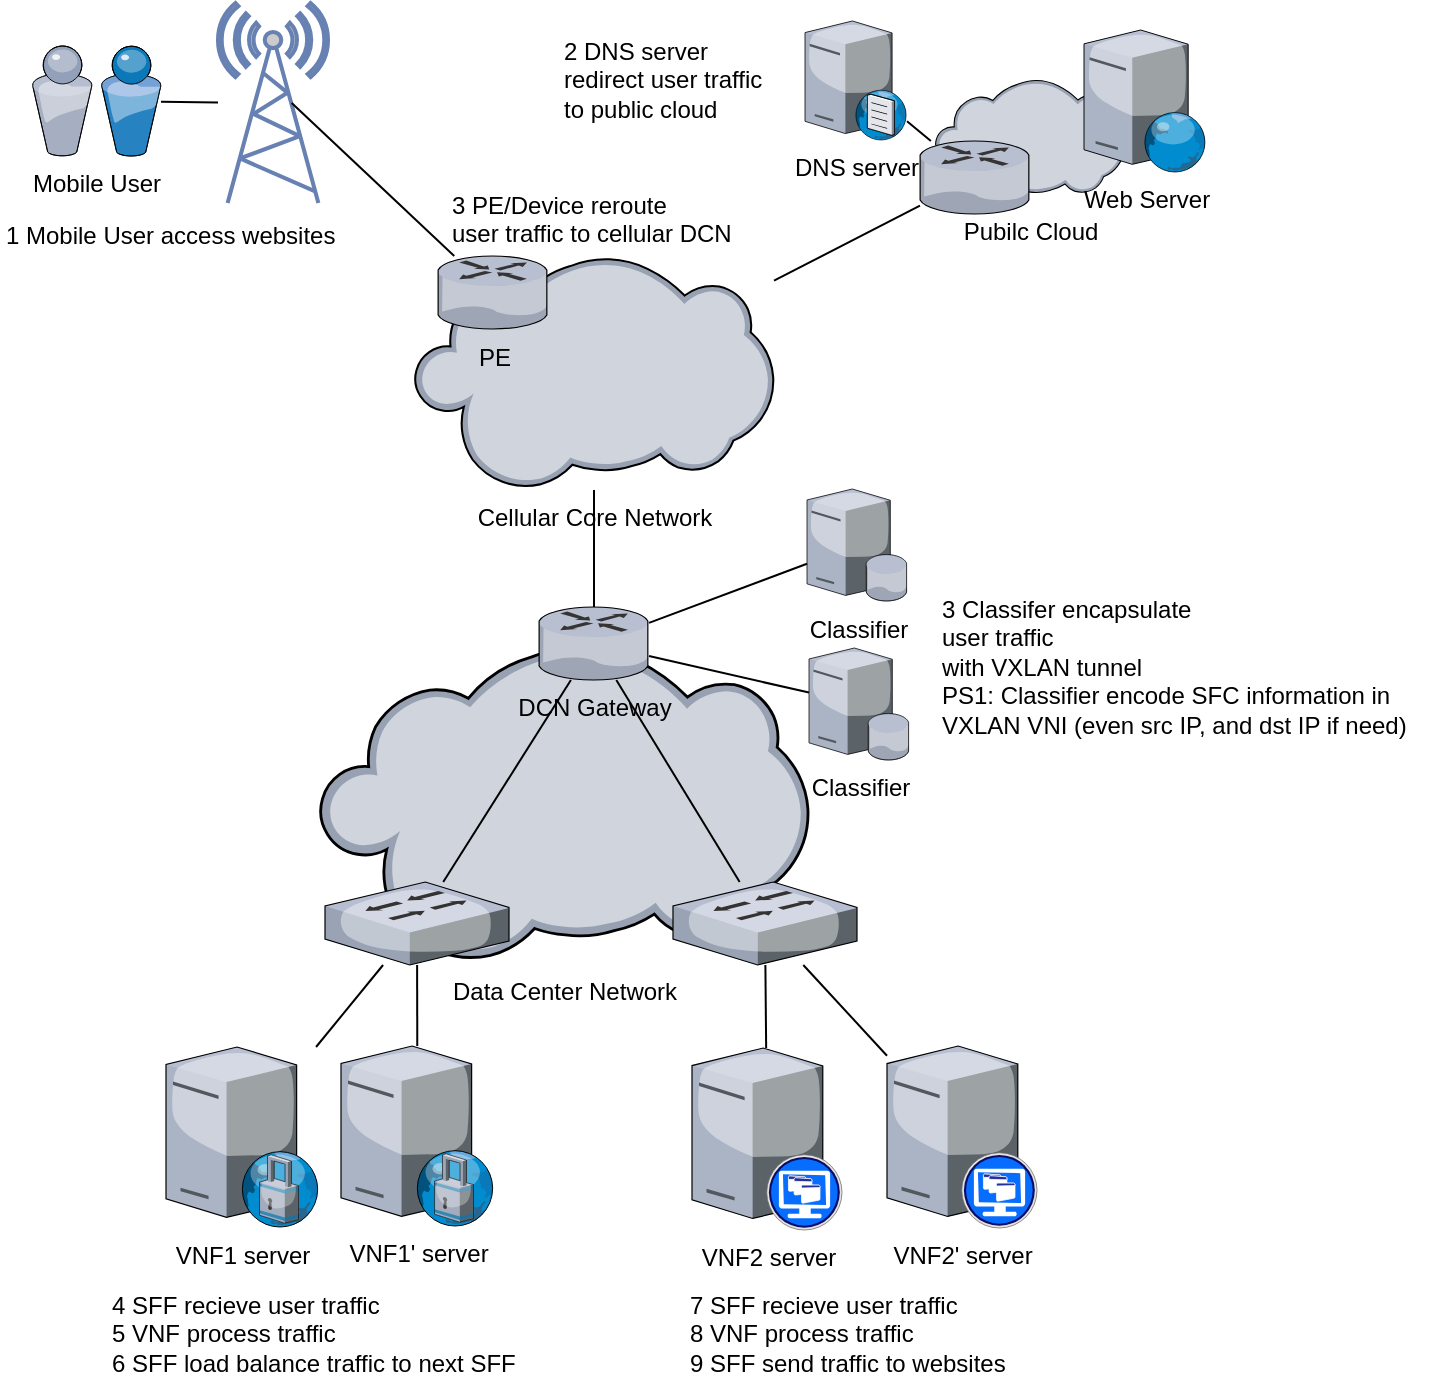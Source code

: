 <mxfile version="10.9.5" type="device"><diagram id="p90BRhpfV1EHMOvm6AgT" name="Page-1"><mxGraphModel dx="946" dy="520" grid="1" gridSize="10" guides="1" tooltips="1" connect="1" arrows="1" fold="1" page="1" pageScale="1" pageWidth="827" pageHeight="1169" math="0" shadow="0"><root><mxCell id="0"/><mxCell id="1" parent="0"/><mxCell id="87FGLrpthr5kCHmhkYuN-23" value="Cellular Core Network" style="verticalLabelPosition=bottom;aspect=fixed;html=1;verticalAlign=top;strokeColor=none;align=center;outlineConnect=0;shape=mxgraph.citrix.cloud;" parent="1" vertex="1"><mxGeometry x="298" y="243" width="180" height="117" as="geometry"/></mxCell><mxCell id="87FGLrpthr5kCHmhkYuN-2" value="Data Center Network" style="verticalLabelPosition=bottom;aspect=fixed;html=1;verticalAlign=top;strokeColor=none;align=center;outlineConnect=0;shape=mxgraph.citrix.cloud;" parent="1" vertex="1"><mxGeometry x="250.5" y="436.5" width="245" height="160" as="geometry"/></mxCell><mxCell id="87FGLrpthr5kCHmhkYuN-1" value="DCN Gateway" style="verticalLabelPosition=bottom;aspect=fixed;html=1;verticalAlign=top;strokeColor=none;align=center;outlineConnect=0;shape=mxgraph.citrix.router;" parent="1" vertex="1"><mxGeometry x="360.5" y="418.5" width="55" height="36.5" as="geometry"/></mxCell><mxCell id="87FGLrpthr5kCHmhkYuN-3" value="" style="verticalLabelPosition=bottom;aspect=fixed;html=1;verticalAlign=top;strokeColor=none;align=center;outlineConnect=0;shape=mxgraph.citrix.switch;" parent="1" vertex="1"><mxGeometry x="253.5" y="556" width="92" height="41.5" as="geometry"/></mxCell><mxCell id="87FGLrpthr5kCHmhkYuN-4" value="" style="endArrow=none;html=1;" parent="1" source="87FGLrpthr5kCHmhkYuN-3" target="87FGLrpthr5kCHmhkYuN-1" edge="1"><mxGeometry width="50" height="50" relative="1" as="geometry"><mxPoint x="250.5" y="668" as="sourcePoint"/><mxPoint x="300.5" y="618" as="targetPoint"/></mxGeometry></mxCell><mxCell id="87FGLrpthr5kCHmhkYuN-5" value="" style="endArrow=none;html=1;" parent="1" source="87FGLrpthr5kCHmhkYuN-7" target="87FGLrpthr5kCHmhkYuN-3" edge="1"><mxGeometry width="50" height="50" relative="1" as="geometry"><mxPoint x="90.5" y="608" as="sourcePoint"/><mxPoint x="140.5" y="558" as="targetPoint"/></mxGeometry></mxCell><mxCell id="87FGLrpthr5kCHmhkYuN-7" value="VNF1' server" style="verticalLabelPosition=bottom;aspect=fixed;html=1;verticalAlign=top;strokeColor=none;align=center;outlineConnect=0;shape=mxgraph.citrix.proxy_server;" parent="1" vertex="1"><mxGeometry x="261.5" y="638" width="76.5" height="90" as="geometry"/></mxCell><mxCell id="87FGLrpthr5kCHmhkYuN-8" value="DNS server" style="verticalLabelPosition=bottom;aspect=fixed;html=1;verticalAlign=top;strokeColor=none;align=center;outlineConnect=0;shape=mxgraph.citrix.dns_server;" parent="1" vertex="1"><mxGeometry x="493.5" y="124" width="51" height="61" as="geometry"/></mxCell><mxCell id="87FGLrpthr5kCHmhkYuN-9" value="" style="verticalLabelPosition=bottom;aspect=fixed;html=1;verticalAlign=top;strokeColor=none;align=center;outlineConnect=0;shape=mxgraph.citrix.switch;" parent="1" vertex="1"><mxGeometry x="427.5" y="556" width="92" height="41.5" as="geometry"/></mxCell><mxCell id="87FGLrpthr5kCHmhkYuN-10" value="" style="endArrow=none;html=1;" parent="1" source="87FGLrpthr5kCHmhkYuN-9" target="87FGLrpthr5kCHmhkYuN-1" edge="1"><mxGeometry width="50" height="50" relative="1" as="geometry"><mxPoint x="334.874" y="566" as="sourcePoint"/><mxPoint x="375.635" y="465" as="targetPoint"/></mxGeometry></mxCell><mxCell id="87FGLrpthr5kCHmhkYuN-12" value="Pubilc Cloud" style="verticalLabelPosition=bottom;aspect=fixed;html=1;verticalAlign=top;strokeColor=none;align=center;outlineConnect=0;shape=mxgraph.citrix.cloud;" parent="1" vertex="1"><mxGeometry x="558.5" y="154.5" width="95" height="62" as="geometry"/></mxCell><mxCell id="87FGLrpthr5kCHmhkYuN-13" value="" style="verticalLabelPosition=bottom;aspect=fixed;html=1;verticalAlign=top;strokeColor=none;align=center;outlineConnect=0;shape=mxgraph.citrix.router;" parent="1" vertex="1"><mxGeometry x="551" y="185.5" width="55" height="36.5" as="geometry"/></mxCell><mxCell id="87FGLrpthr5kCHmhkYuN-14" value="" style="endArrow=none;html=1;" parent="1" source="87FGLrpthr5kCHmhkYuN-13" target="87FGLrpthr5kCHmhkYuN-23" edge="1"><mxGeometry width="50" height="50" relative="1" as="geometry"><mxPoint x="470.828" y="566" as="sourcePoint"/><mxPoint x="409.146" y="465" as="targetPoint"/></mxGeometry></mxCell><mxCell id="87FGLrpthr5kCHmhkYuN-16" value="Mobile User" style="verticalLabelPosition=bottom;aspect=fixed;html=1;verticalAlign=top;strokeColor=none;align=center;outlineConnect=0;shape=mxgraph.citrix.users;" parent="1" vertex="1"><mxGeometry x="107" y="138" width="64.5" height="55" as="geometry"/></mxCell><mxCell id="87FGLrpthr5kCHmhkYuN-17" value="" style="endArrow=none;html=1;" parent="1" source="HO8jNP6XqnR88HrMPUjb-5" target="87FGLrpthr5kCHmhkYuN-16" edge="1"><mxGeometry width="50" height="50" relative="1" as="geometry"><mxPoint x="622" y="435.377" as="sourcePoint"/><mxPoint x="372" y="445.623" as="targetPoint"/></mxGeometry></mxCell><mxCell id="87FGLrpthr5kCHmhkYuN-19" value="Classifier" style="verticalLabelPosition=bottom;aspect=fixed;html=1;verticalAlign=top;strokeColor=none;align=center;outlineConnect=0;shape=mxgraph.citrix.database_server;" parent="1" vertex="1"><mxGeometry x="495.5" y="439" width="50" height="56" as="geometry"/></mxCell><mxCell id="87FGLrpthr5kCHmhkYuN-20" value="" style="endArrow=none;html=1;" parent="1" source="87FGLrpthr5kCHmhkYuN-1" target="87FGLrpthr5kCHmhkYuN-19" edge="1"><mxGeometry width="50" height="50" relative="1" as="geometry"><mxPoint x="382.158" y="428.5" as="sourcePoint"/><mxPoint x="316.621" y="353" as="targetPoint"/></mxGeometry></mxCell><mxCell id="87FGLrpthr5kCHmhkYuN-22" value="1 Mobile User access websites" style="text;html=1;resizable=0;points=[];autosize=1;align=left;verticalAlign=top;spacingTop=-4;" parent="1" vertex="1"><mxGeometry x="91.5" y="223" width="180" height="20" as="geometry"/></mxCell><mxCell id="87FGLrpthr5kCHmhkYuN-24" value="" style="endArrow=none;html=1;" parent="1" source="87FGLrpthr5kCHmhkYuN-1" target="87FGLrpthr5kCHmhkYuN-23" edge="1"><mxGeometry width="50" height="50" relative="1" as="geometry"><mxPoint x="275.5" y="237.509" as="sourcePoint"/><mxPoint x="251.0" y="222.611" as="targetPoint"/></mxGeometry></mxCell><mxCell id="87FGLrpthr5kCHmhkYuN-28" value="3 Classifer encapsulate &lt;br&gt;user traffic &lt;br&gt;with VXLAN tunnel&lt;br&gt;PS1: Classifier encode SFC information in&amp;nbsp;&lt;br&gt;VXLAN VNI (even src IP, and dst IP if need)" style="text;html=1;resizable=0;points=[];autosize=1;align=left;verticalAlign=top;spacingTop=-4;" parent="1" vertex="1"><mxGeometry x="559.5" y="409.5" width="250" height="70" as="geometry"/></mxCell><mxCell id="87FGLrpthr5kCHmhkYuN-30" value="4 SFF recieve user traffic&lt;br&gt;5 VNF process traffic&amp;nbsp;&lt;br&gt;6 SFF load balance traffic to next SFF" style="text;html=1;resizable=0;points=[];autosize=1;align=left;verticalAlign=top;spacingTop=-4;" parent="1" vertex="1"><mxGeometry x="145" y="758" width="220" height="40" as="geometry"/></mxCell><mxCell id="87FGLrpthr5kCHmhkYuN-34" value="VNF1 server" style="verticalLabelPosition=bottom;aspect=fixed;html=1;verticalAlign=top;strokeColor=none;align=center;outlineConnect=0;shape=mxgraph.citrix.proxy_server;" parent="1" vertex="1"><mxGeometry x="174" y="638.5" width="76.5" height="90" as="geometry"/></mxCell><mxCell id="87FGLrpthr5kCHmhkYuN-35" value="" style="endArrow=none;html=1;" parent="1" source="87FGLrpthr5kCHmhkYuN-34" target="87FGLrpthr5kCHmhkYuN-3" edge="1"><mxGeometry width="50" height="50" relative="1" as="geometry"><mxPoint x="309.644" y="648" as="sourcePoint"/><mxPoint x="309.549" y="607.5" as="targetPoint"/></mxGeometry></mxCell><mxCell id="87FGLrpthr5kCHmhkYuN-36" value="" style="endArrow=none;html=1;" parent="1" source="87FGLrpthr5kCHmhkYuN-8" target="87FGLrpthr5kCHmhkYuN-13" edge="1"><mxGeometry width="50" height="50" relative="1" as="geometry"><mxPoint x="425.5" y="446.695" as="sourcePoint"/><mxPoint x="497" y="446.55" as="targetPoint"/></mxGeometry></mxCell><mxCell id="87FGLrpthr5kCHmhkYuN-37" value="VNF2 server" style="verticalLabelPosition=bottom;aspect=fixed;html=1;verticalAlign=top;strokeColor=none;align=center;outlineConnect=0;shape=mxgraph.citrix.xendesktop_server;" parent="1" vertex="1"><mxGeometry x="437" y="639" width="75" height="91" as="geometry"/></mxCell><mxCell id="87FGLrpthr5kCHmhkYuN-38" value="VNF2' server" style="verticalLabelPosition=bottom;aspect=fixed;html=1;verticalAlign=top;strokeColor=none;align=center;outlineConnect=0;shape=mxgraph.citrix.xendesktop_server;" parent="1" vertex="1"><mxGeometry x="534.5" y="638" width="75" height="91" as="geometry"/></mxCell><mxCell id="87FGLrpthr5kCHmhkYuN-39" value="" style="endArrow=none;html=1;" parent="1" source="87FGLrpthr5kCHmhkYuN-37" target="87FGLrpthr5kCHmhkYuN-9" edge="1"><mxGeometry width="50" height="50" relative="1" as="geometry"><mxPoint x="259.03" y="648.5" as="sourcePoint"/><mxPoint x="292.54" y="607.5" as="targetPoint"/></mxGeometry></mxCell><mxCell id="87FGLrpthr5kCHmhkYuN-40" value="" style="endArrow=none;html=1;" parent="1" source="87FGLrpthr5kCHmhkYuN-38" target="87FGLrpthr5kCHmhkYuN-9" edge="1"><mxGeometry width="50" height="50" relative="1" as="geometry"><mxPoint x="471.945" y="649" as="sourcePoint"/><mxPoint x="479.648" y="607.5" as="targetPoint"/></mxGeometry></mxCell><mxCell id="87FGLrpthr5kCHmhkYuN-41" value="7 SFF recieve user traffic&lt;br&gt;8 VNF process traffic&amp;nbsp;&lt;br&gt;9 SFF send traffic to websites" style="text;html=1;resizable=0;points=[];autosize=1;align=left;verticalAlign=top;spacingTop=-4;" parent="1" vertex="1"><mxGeometry x="433.5" y="758" width="170" height="40" as="geometry"/></mxCell><mxCell id="87FGLrpthr5kCHmhkYuN-46" value="Classifier" style="verticalLabelPosition=bottom;aspect=fixed;html=1;verticalAlign=top;strokeColor=none;align=center;outlineConnect=0;shape=mxgraph.citrix.database_server;" parent="1" vertex="1"><mxGeometry x="494.5" y="359.5" width="50" height="56" as="geometry"/></mxCell><mxCell id="87FGLrpthr5kCHmhkYuN-47" value="" style="endArrow=none;html=1;" parent="1" source="87FGLrpthr5kCHmhkYuN-1" target="87FGLrpthr5kCHmhkYuN-46" edge="1"><mxGeometry width="50" height="50" relative="1" as="geometry"><mxPoint x="425.5" y="453.028" as="sourcePoint"/><mxPoint x="505.5" y="471.292" as="targetPoint"/></mxGeometry></mxCell><mxCell id="HO8jNP6XqnR88HrMPUjb-5" value="" style="fontColor=#0066CC;verticalAlign=top;verticalLabelPosition=bottom;labelPosition=center;align=center;html=1;outlineConnect=0;fillColor=#CCCCCC;strokeColor=#6881B3;gradientColor=none;gradientDirection=north;strokeWidth=2;shape=mxgraph.networks.radio_tower;" parent="1" vertex="1"><mxGeometry x="200" y="116.5" width="55" height="100" as="geometry"/></mxCell><mxCell id="HO8jNP6XqnR88HrMPUjb-6" value="" style="endArrow=none;html=1;entryX=0.67;entryY=0.5;entryDx=0;entryDy=0;entryPerimeter=0;" parent="1" source="CItIrLYjIzU6WRefw_3U-1" target="HO8jNP6XqnR88HrMPUjb-5" edge="1"><mxGeometry width="50" height="50" relative="1" as="geometry"><mxPoint x="184.042" y="290" as="sourcePoint"/><mxPoint x="198.052" y="208" as="targetPoint"/></mxGeometry></mxCell><mxCell id="HO8jNP6XqnR88HrMPUjb-7" value="Web Server" style="verticalLabelPosition=bottom;aspect=fixed;html=1;verticalAlign=top;strokeColor=none;align=center;outlineConnect=0;shape=mxgraph.citrix.web_server;" parent="1" vertex="1"><mxGeometry x="633" y="130" width="61" height="71" as="geometry"/></mxCell><mxCell id="HO8jNP6XqnR88HrMPUjb-10" value="2 DNS server &lt;br&gt;redirect user traffic &lt;br&gt;to public cloud" style="text;html=1;resizable=0;points=[];autosize=1;align=left;verticalAlign=top;spacingTop=-4;" parent="1" vertex="1"><mxGeometry x="370.5" y="130.5" width="120" height="40" as="geometry"/></mxCell><mxCell id="CItIrLYjIzU6WRefw_3U-1" value="PE" style="verticalLabelPosition=bottom;aspect=fixed;html=1;verticalAlign=top;strokeColor=none;align=center;outlineConnect=0;shape=mxgraph.citrix.router;" parent="1" vertex="1"><mxGeometry x="310" y="243" width="55" height="36.5" as="geometry"/></mxCell><mxCell id="OSU9wgAD6pGD4-7r_p98-1" value="3 PE/Device reroute&lt;br&gt;user traffic to cellular DCN" style="text;html=1;resizable=0;points=[];autosize=1;align=left;verticalAlign=top;spacingTop=-4;" vertex="1" parent="1"><mxGeometry x="314.5" y="208" width="160" height="30" as="geometry"/></mxCell></root></mxGraphModel></diagram></mxfile>